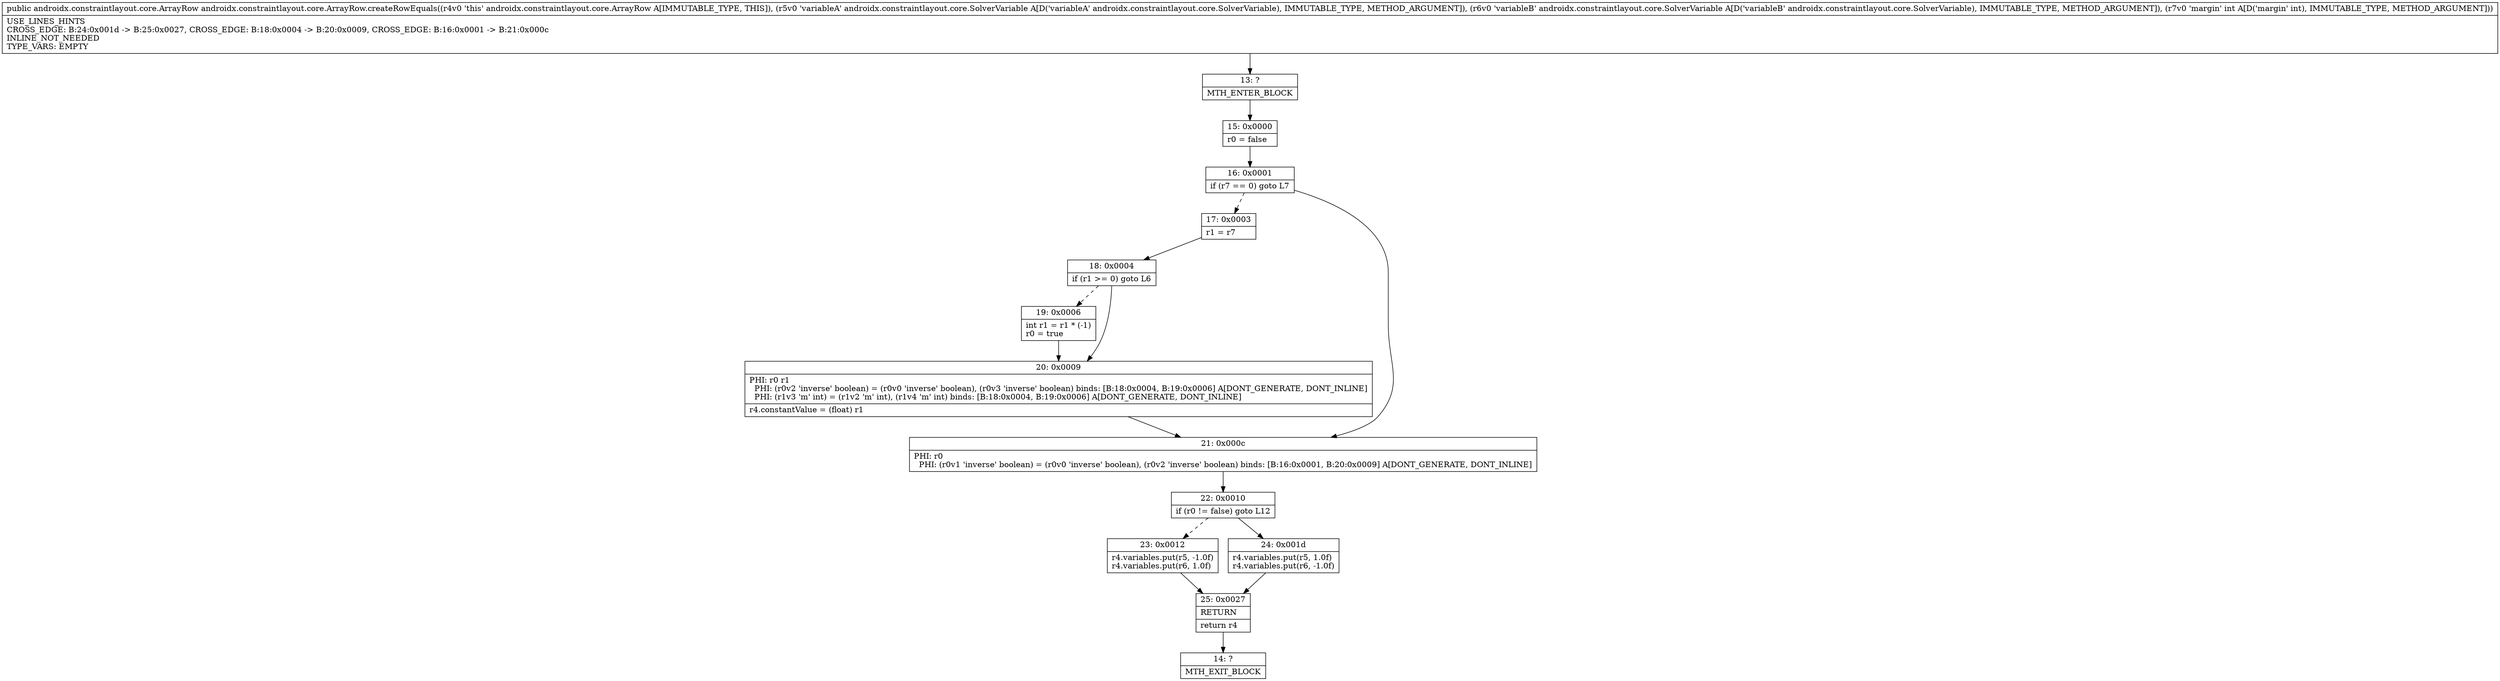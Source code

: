 digraph "CFG forandroidx.constraintlayout.core.ArrayRow.createRowEquals(Landroidx\/constraintlayout\/core\/SolverVariable;Landroidx\/constraintlayout\/core\/SolverVariable;I)Landroidx\/constraintlayout\/core\/ArrayRow;" {
Node_13 [shape=record,label="{13\:\ ?|MTH_ENTER_BLOCK\l}"];
Node_15 [shape=record,label="{15\:\ 0x0000|r0 = false\l}"];
Node_16 [shape=record,label="{16\:\ 0x0001|if (r7 == 0) goto L7\l}"];
Node_17 [shape=record,label="{17\:\ 0x0003|r1 = r7\l}"];
Node_18 [shape=record,label="{18\:\ 0x0004|if (r1 \>= 0) goto L6\l}"];
Node_19 [shape=record,label="{19\:\ 0x0006|int r1 = r1 * (\-1)\lr0 = true\l}"];
Node_20 [shape=record,label="{20\:\ 0x0009|PHI: r0 r1 \l  PHI: (r0v2 'inverse' boolean) = (r0v0 'inverse' boolean), (r0v3 'inverse' boolean) binds: [B:18:0x0004, B:19:0x0006] A[DONT_GENERATE, DONT_INLINE]\l  PHI: (r1v3 'm' int) = (r1v2 'm' int), (r1v4 'm' int) binds: [B:18:0x0004, B:19:0x0006] A[DONT_GENERATE, DONT_INLINE]\l|r4.constantValue = (float) r1\l}"];
Node_21 [shape=record,label="{21\:\ 0x000c|PHI: r0 \l  PHI: (r0v1 'inverse' boolean) = (r0v0 'inverse' boolean), (r0v2 'inverse' boolean) binds: [B:16:0x0001, B:20:0x0009] A[DONT_GENERATE, DONT_INLINE]\l}"];
Node_22 [shape=record,label="{22\:\ 0x0010|if (r0 != false) goto L12\l}"];
Node_23 [shape=record,label="{23\:\ 0x0012|r4.variables.put(r5, \-1.0f)\lr4.variables.put(r6, 1.0f)\l}"];
Node_25 [shape=record,label="{25\:\ 0x0027|RETURN\l|return r4\l}"];
Node_14 [shape=record,label="{14\:\ ?|MTH_EXIT_BLOCK\l}"];
Node_24 [shape=record,label="{24\:\ 0x001d|r4.variables.put(r5, 1.0f)\lr4.variables.put(r6, \-1.0f)\l}"];
MethodNode[shape=record,label="{public androidx.constraintlayout.core.ArrayRow androidx.constraintlayout.core.ArrayRow.createRowEquals((r4v0 'this' androidx.constraintlayout.core.ArrayRow A[IMMUTABLE_TYPE, THIS]), (r5v0 'variableA' androidx.constraintlayout.core.SolverVariable A[D('variableA' androidx.constraintlayout.core.SolverVariable), IMMUTABLE_TYPE, METHOD_ARGUMENT]), (r6v0 'variableB' androidx.constraintlayout.core.SolverVariable A[D('variableB' androidx.constraintlayout.core.SolverVariable), IMMUTABLE_TYPE, METHOD_ARGUMENT]), (r7v0 'margin' int A[D('margin' int), IMMUTABLE_TYPE, METHOD_ARGUMENT]))  | USE_LINES_HINTS\lCROSS_EDGE: B:24:0x001d \-\> B:25:0x0027, CROSS_EDGE: B:18:0x0004 \-\> B:20:0x0009, CROSS_EDGE: B:16:0x0001 \-\> B:21:0x000c\lINLINE_NOT_NEEDED\lTYPE_VARS: EMPTY\l}"];
MethodNode -> Node_13;Node_13 -> Node_15;
Node_15 -> Node_16;
Node_16 -> Node_17[style=dashed];
Node_16 -> Node_21;
Node_17 -> Node_18;
Node_18 -> Node_19[style=dashed];
Node_18 -> Node_20;
Node_19 -> Node_20;
Node_20 -> Node_21;
Node_21 -> Node_22;
Node_22 -> Node_23[style=dashed];
Node_22 -> Node_24;
Node_23 -> Node_25;
Node_25 -> Node_14;
Node_24 -> Node_25;
}


